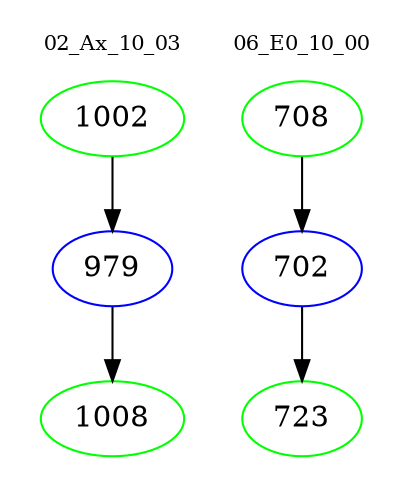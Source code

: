 digraph{
subgraph cluster_0 {
color = white
label = "02_Ax_10_03";
fontsize=10;
T0_1002 [label="1002", color="green"]
T0_1002 -> T0_979 [color="black"]
T0_979 [label="979", color="blue"]
T0_979 -> T0_1008 [color="black"]
T0_1008 [label="1008", color="green"]
}
subgraph cluster_1 {
color = white
label = "06_E0_10_00";
fontsize=10;
T1_708 [label="708", color="green"]
T1_708 -> T1_702 [color="black"]
T1_702 [label="702", color="blue"]
T1_702 -> T1_723 [color="black"]
T1_723 [label="723", color="green"]
}
}

